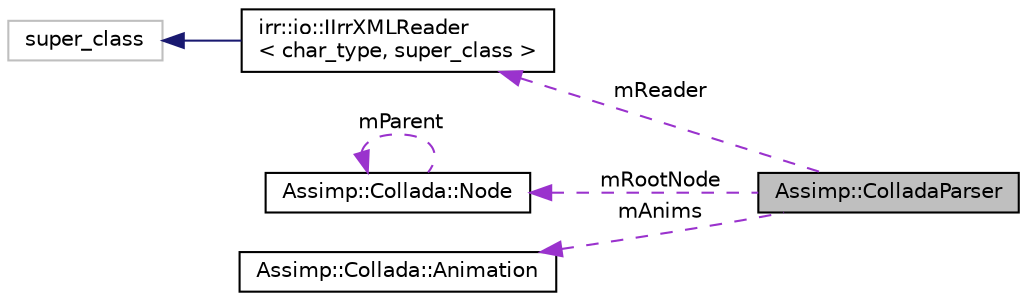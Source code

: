 digraph "Assimp::ColladaParser"
{
  edge [fontname="Helvetica",fontsize="10",labelfontname="Helvetica",labelfontsize="10"];
  node [fontname="Helvetica",fontsize="10",shape=record];
  rankdir="LR";
  Node1 [label="Assimp::ColladaParser",height=0.2,width=0.4,color="black", fillcolor="grey75", style="filled", fontcolor="black"];
  Node2 -> Node1 [dir="back",color="darkorchid3",fontsize="10",style="dashed",label=" mReader" ,fontname="Helvetica"];
  Node2 [label="irr::io::IIrrXMLReader\l\< char_type, super_class \>",height=0.2,width=0.4,color="black", fillcolor="white", style="filled",URL="$classirr_1_1io_1_1_i_irr_x_m_l_reader.html",tooltip="Interface providing easy read access to a XML file. "];
  Node3 -> Node2 [dir="back",color="midnightblue",fontsize="10",style="solid",fontname="Helvetica"];
  Node3 [label="super_class",height=0.2,width=0.4,color="grey75", fillcolor="white", style="filled"];
  Node4 -> Node1 [dir="back",color="darkorchid3",fontsize="10",style="dashed",label=" mRootNode" ,fontname="Helvetica"];
  Node4 [label="Assimp::Collada::Node",height=0.2,width=0.4,color="black", fillcolor="white", style="filled",URL="$struct_assimp_1_1_collada_1_1_node.html"];
  Node4 -> Node4 [dir="back",color="darkorchid3",fontsize="10",style="dashed",label=" mParent" ,fontname="Helvetica"];
  Node5 -> Node1 [dir="back",color="darkorchid3",fontsize="10",style="dashed",label=" mAnims" ,fontname="Helvetica"];
  Node5 [label="Assimp::Collada::Animation",height=0.2,width=0.4,color="black", fillcolor="white", style="filled",URL="$struct_assimp_1_1_collada_1_1_animation.html"];
}
